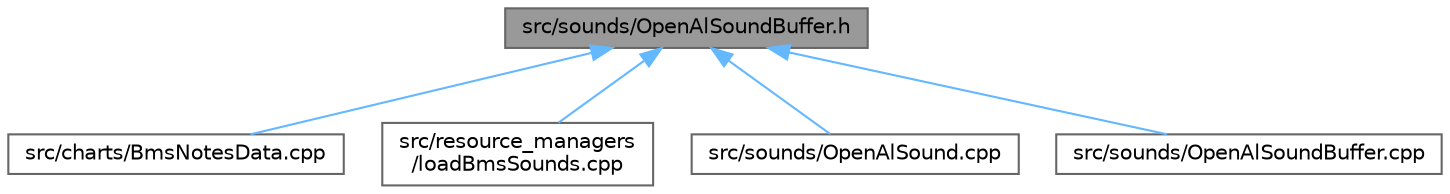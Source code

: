 digraph "src/sounds/OpenAlSoundBuffer.h"
{
 // LATEX_PDF_SIZE
  bgcolor="transparent";
  edge [fontname=Helvetica,fontsize=10,labelfontname=Helvetica,labelfontsize=10];
  node [fontname=Helvetica,fontsize=10,shape=box,height=0.2,width=0.4];
  Node1 [id="Node000001",label="src/sounds/OpenAlSoundBuffer.h",height=0.2,width=0.4,color="gray40", fillcolor="grey60", style="filled", fontcolor="black",tooltip=" "];
  Node1 -> Node2 [id="edge1_Node000001_Node000002",dir="back",color="steelblue1",style="solid",tooltip=" "];
  Node2 [id="Node000002",label="src/charts/BmsNotesData.cpp",height=0.2,width=0.4,color="grey40", fillcolor="white", style="filled",URL="$BmsNotesData_8cpp.html",tooltip=" "];
  Node1 -> Node3 [id="edge2_Node000001_Node000003",dir="back",color="steelblue1",style="solid",tooltip=" "];
  Node3 [id="Node000003",label="src/resource_managers\l/loadBmsSounds.cpp",height=0.2,width=0.4,color="grey40", fillcolor="white", style="filled",URL="$loadBmsSounds_8cpp.html",tooltip=" "];
  Node1 -> Node4 [id="edge3_Node000001_Node000004",dir="back",color="steelblue1",style="solid",tooltip=" "];
  Node4 [id="Node000004",label="src/sounds/OpenAlSound.cpp",height=0.2,width=0.4,color="grey40", fillcolor="white", style="filled",URL="$OpenAlSound_8cpp.html",tooltip=" "];
  Node1 -> Node5 [id="edge4_Node000001_Node000005",dir="back",color="steelblue1",style="solid",tooltip=" "];
  Node5 [id="Node000005",label="src/sounds/OpenAlSoundBuffer.cpp",height=0.2,width=0.4,color="grey40", fillcolor="white", style="filled",URL="$OpenAlSoundBuffer_8cpp.html",tooltip=" "];
}
